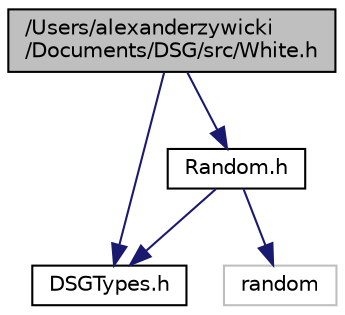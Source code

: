 digraph "/Users/alexanderzywicki/Documents/DSG/src/White.h"
{
  edge [fontname="Helvetica",fontsize="10",labelfontname="Helvetica",labelfontsize="10"];
  node [fontname="Helvetica",fontsize="10",shape=record];
  Node1 [label="/Users/alexanderzywicki\l/Documents/DSG/src/White.h",height=0.2,width=0.4,color="black", fillcolor="grey75", style="filled", fontcolor="black"];
  Node1 -> Node2 [color="midnightblue",fontsize="10",style="solid"];
  Node2 [label="DSGTypes.h",height=0.2,width=0.4,color="black", fillcolor="white", style="filled",URL="$_d_s_g_types_8h.html"];
  Node1 -> Node3 [color="midnightblue",fontsize="10",style="solid"];
  Node3 [label="Random.h",height=0.2,width=0.4,color="black", fillcolor="white", style="filled",URL="$_random_8h.html"];
  Node3 -> Node2 [color="midnightblue",fontsize="10",style="solid"];
  Node3 -> Node4 [color="midnightblue",fontsize="10",style="solid"];
  Node4 [label="random",height=0.2,width=0.4,color="grey75", fillcolor="white", style="filled"];
}
